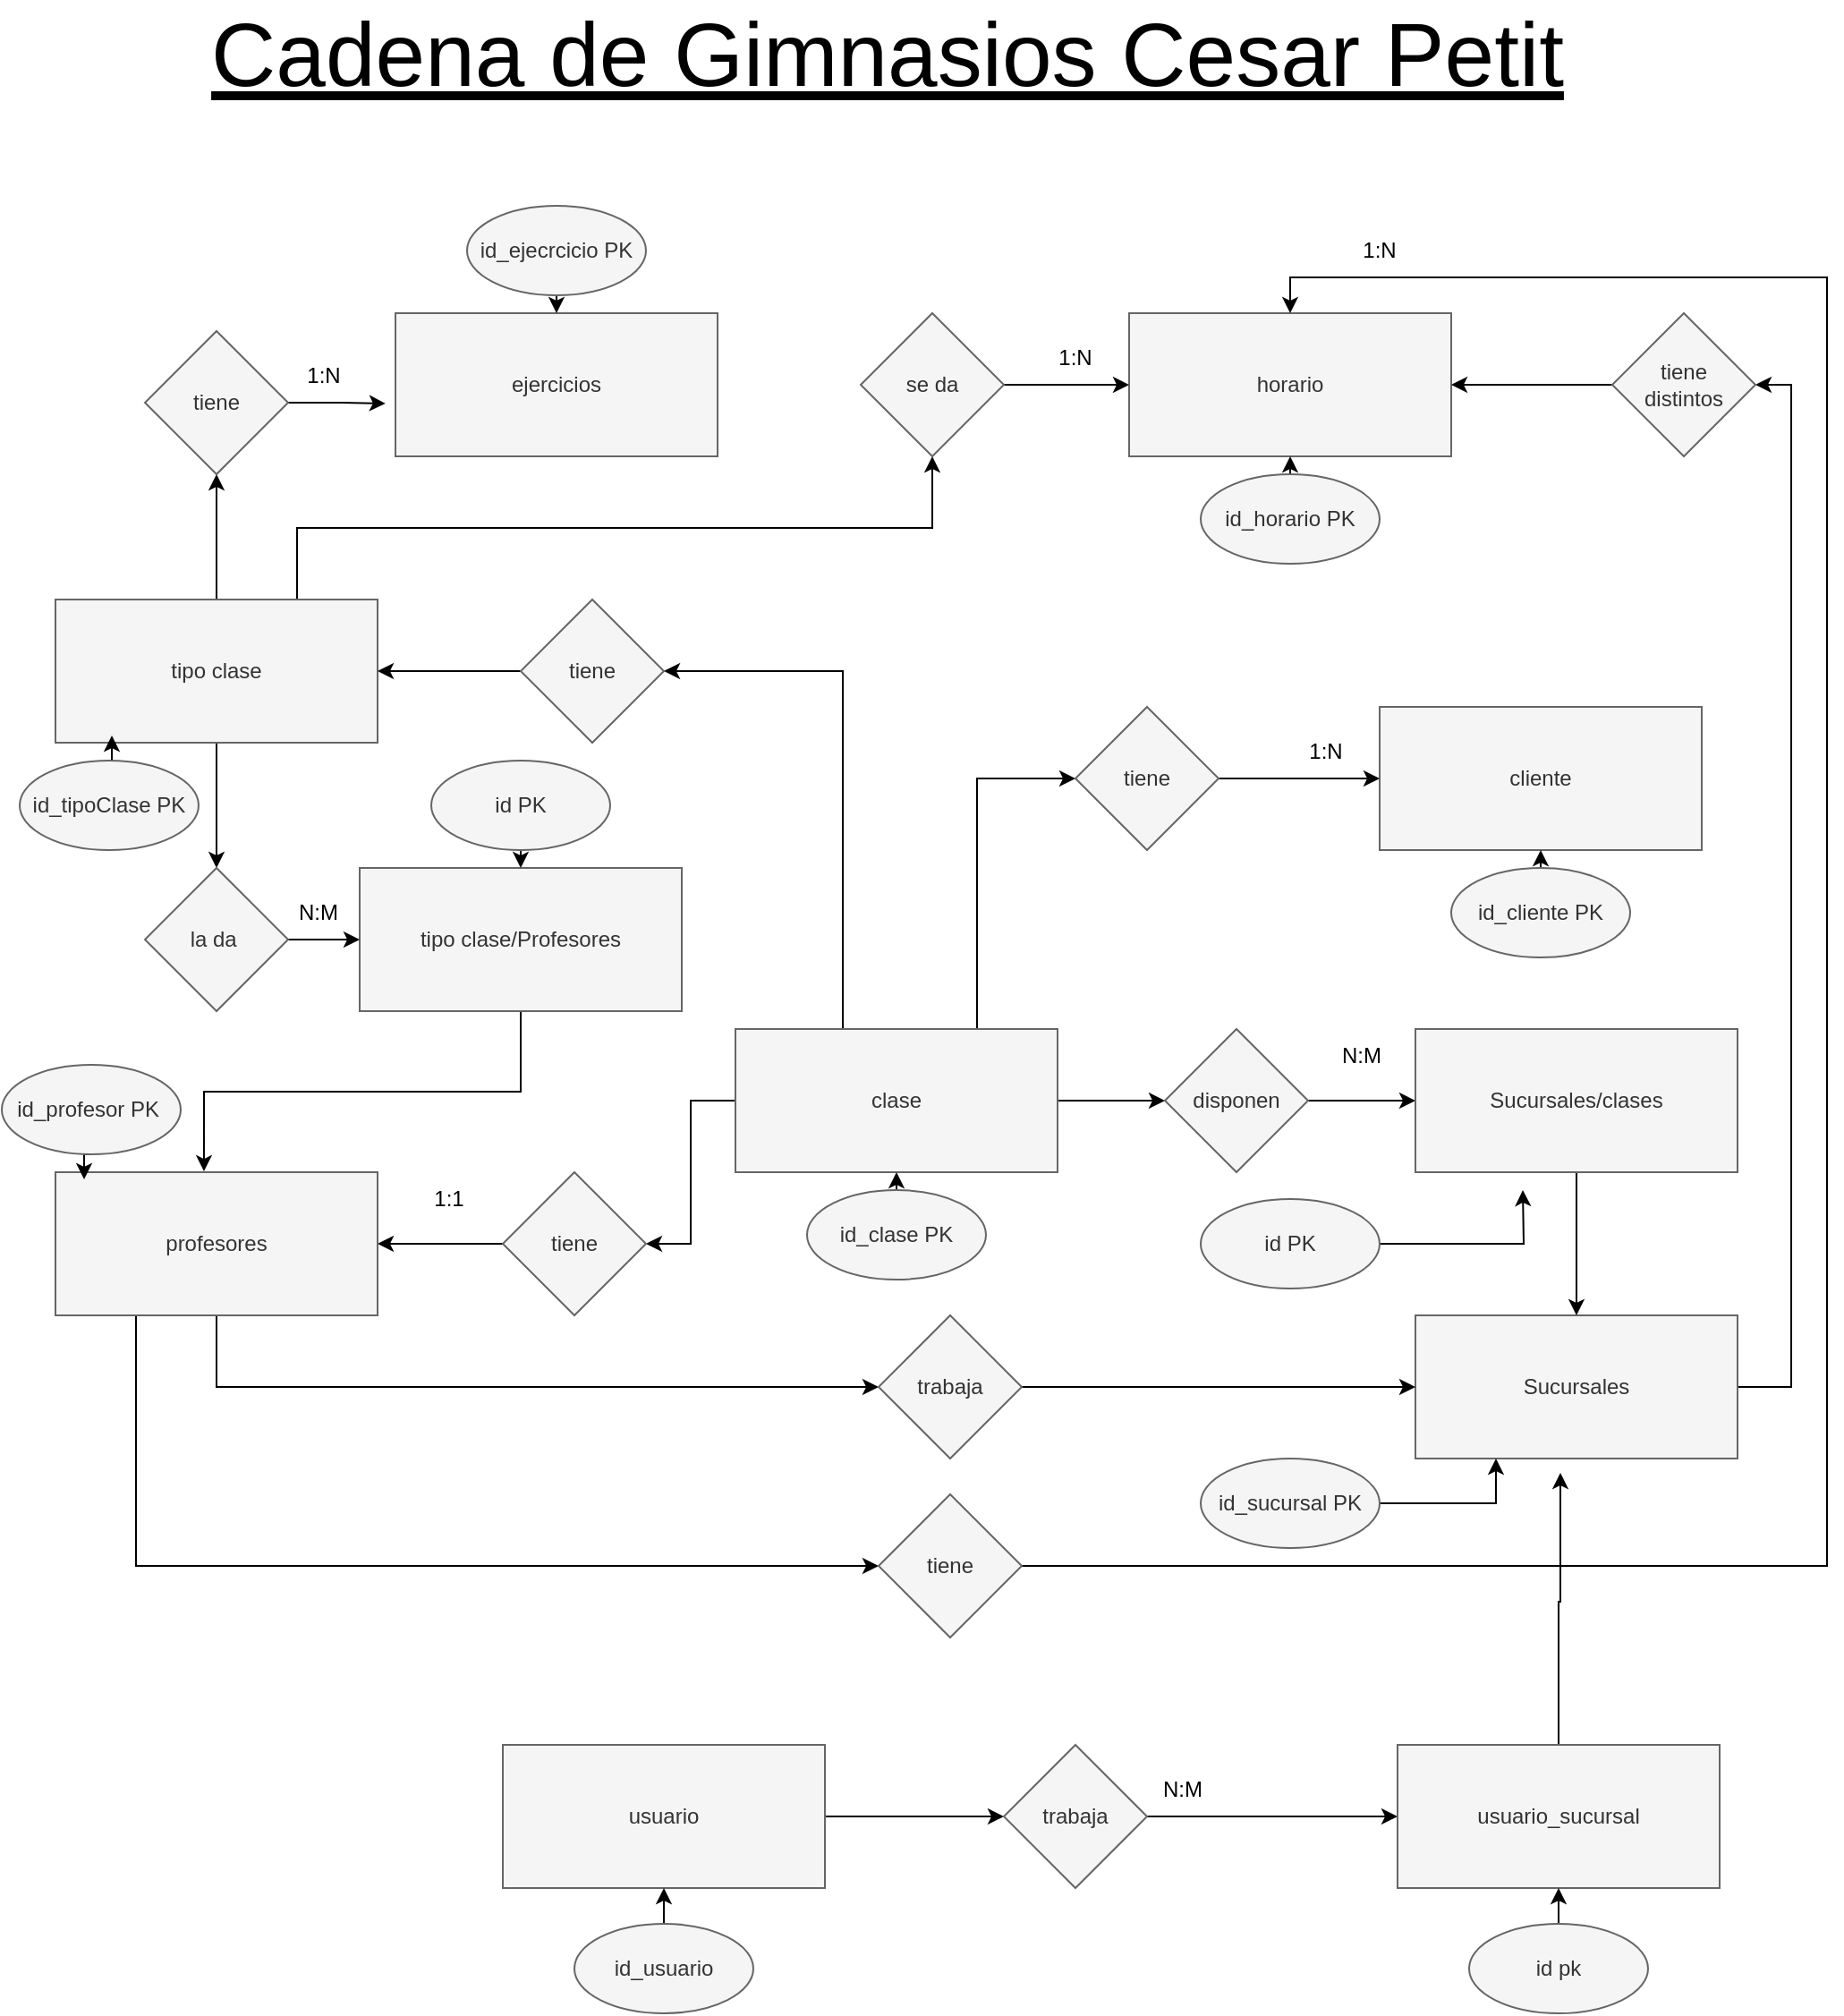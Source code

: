 <mxfile version="21.2.8" type="device">
  <diagram id="R2lEEEUBdFMjLlhIrx00" name="Page-1">
    <mxGraphModel dx="2418" dy="1073" grid="1" gridSize="10" guides="1" tooltips="1" connect="1" arrows="1" fold="1" page="1" pageScale="1" pageWidth="850" pageHeight="1100" math="0" shadow="0" extFonts="Permanent Marker^https://fonts.googleapis.com/css?family=Permanent+Marker">
      <root>
        <mxCell id="0" />
        <mxCell id="1" parent="0" />
        <mxCell id="tw4gPYHvXtGm7aBOc0MK-12" style="edgeStyle=orthogonalEdgeStyle;rounded=0;orthogonalLoop=1;jettySize=auto;html=1;exitX=0.5;exitY=0;exitDx=0;exitDy=0;entryX=1;entryY=0.5;entryDx=0;entryDy=0;" edge="1" parent="1" source="tw4gPYHvXtGm7aBOc0MK-2" target="tw4gPYHvXtGm7aBOc0MK-9">
          <mxGeometry relative="1" as="geometry">
            <Array as="points">
              <mxPoint x="-220" y="580" />
              <mxPoint x="-220" y="380" />
            </Array>
          </mxGeometry>
        </mxCell>
        <mxCell id="tw4gPYHvXtGm7aBOc0MK-13" style="edgeStyle=orthogonalEdgeStyle;rounded=0;orthogonalLoop=1;jettySize=auto;html=1;exitX=0.75;exitY=0;exitDx=0;exitDy=0;entryX=0;entryY=0.5;entryDx=0;entryDy=0;" edge="1" parent="1" source="tw4gPYHvXtGm7aBOc0MK-2" target="tw4gPYHvXtGm7aBOc0MK-4">
          <mxGeometry relative="1" as="geometry" />
        </mxCell>
        <mxCell id="tw4gPYHvXtGm7aBOc0MK-16" style="edgeStyle=orthogonalEdgeStyle;rounded=0;orthogonalLoop=1;jettySize=auto;html=1;entryX=1;entryY=0.5;entryDx=0;entryDy=0;" edge="1" parent="1" source="tw4gPYHvXtGm7aBOc0MK-2" target="tw4gPYHvXtGm7aBOc0MK-6">
          <mxGeometry relative="1" as="geometry" />
        </mxCell>
        <mxCell id="tw4gPYHvXtGm7aBOc0MK-18" style="edgeStyle=orthogonalEdgeStyle;rounded=0;orthogonalLoop=1;jettySize=auto;html=1;entryX=0;entryY=0.5;entryDx=0;entryDy=0;" edge="1" parent="1" source="tw4gPYHvXtGm7aBOc0MK-2" target="tw4gPYHvXtGm7aBOc0MK-11">
          <mxGeometry relative="1" as="geometry" />
        </mxCell>
        <mxCell id="tw4gPYHvXtGm7aBOc0MK-2" value="clase" style="rounded=0;whiteSpace=wrap;html=1;fillColor=#f5f5f5;strokeColor=#666666;fontColor=#333333;" vertex="1" parent="1">
          <mxGeometry x="-280" y="580" width="180" height="80" as="geometry" />
        </mxCell>
        <mxCell id="tw4gPYHvXtGm7aBOc0MK-3" value="cliente" style="rounded=0;whiteSpace=wrap;html=1;fillColor=#f5f5f5;strokeColor=#666666;fontColor=#333333;" vertex="1" parent="1">
          <mxGeometry x="80" y="400" width="180" height="80" as="geometry" />
        </mxCell>
        <mxCell id="tw4gPYHvXtGm7aBOc0MK-15" style="edgeStyle=orthogonalEdgeStyle;rounded=0;orthogonalLoop=1;jettySize=auto;html=1;entryX=0;entryY=0.5;entryDx=0;entryDy=0;" edge="1" parent="1" source="tw4gPYHvXtGm7aBOc0MK-4" target="tw4gPYHvXtGm7aBOc0MK-3">
          <mxGeometry relative="1" as="geometry" />
        </mxCell>
        <mxCell id="tw4gPYHvXtGm7aBOc0MK-4" value="tiene" style="rhombus;whiteSpace=wrap;html=1;fillColor=#f5f5f5;strokeColor=#666666;fontColor=#333333;" vertex="1" parent="1">
          <mxGeometry x="-90" y="400" width="80" height="80" as="geometry" />
        </mxCell>
        <mxCell id="tw4gPYHvXtGm7aBOc0MK-26" style="edgeStyle=orthogonalEdgeStyle;rounded=0;orthogonalLoop=1;jettySize=auto;html=1;entryX=0.5;entryY=0;entryDx=0;entryDy=0;" edge="1" parent="1" source="tw4gPYHvXtGm7aBOc0MK-5" target="tw4gPYHvXtGm7aBOc0MK-24">
          <mxGeometry relative="1" as="geometry" />
        </mxCell>
        <mxCell id="tw4gPYHvXtGm7aBOc0MK-31" style="edgeStyle=orthogonalEdgeStyle;rounded=0;orthogonalLoop=1;jettySize=auto;html=1;entryX=0.5;entryY=1;entryDx=0;entryDy=0;" edge="1" parent="1" source="tw4gPYHvXtGm7aBOc0MK-5" target="tw4gPYHvXtGm7aBOc0MK-29">
          <mxGeometry relative="1" as="geometry" />
        </mxCell>
        <mxCell id="tw4gPYHvXtGm7aBOc0MK-37" style="edgeStyle=orthogonalEdgeStyle;rounded=0;orthogonalLoop=1;jettySize=auto;html=1;exitX=0.75;exitY=0;exitDx=0;exitDy=0;entryX=0.5;entryY=1;entryDx=0;entryDy=0;" edge="1" parent="1" source="tw4gPYHvXtGm7aBOc0MK-5" target="tw4gPYHvXtGm7aBOc0MK-34">
          <mxGeometry relative="1" as="geometry">
            <mxPoint x="-150" y="270" as="targetPoint" />
          </mxGeometry>
        </mxCell>
        <mxCell id="tw4gPYHvXtGm7aBOc0MK-5" value="tipo clase" style="rounded=0;whiteSpace=wrap;html=1;fillColor=#f5f5f5;strokeColor=#666666;fontColor=#333333;" vertex="1" parent="1">
          <mxGeometry x="-660" y="340" width="180" height="80" as="geometry" />
        </mxCell>
        <mxCell id="tw4gPYHvXtGm7aBOc0MK-17" style="edgeStyle=orthogonalEdgeStyle;rounded=0;orthogonalLoop=1;jettySize=auto;html=1;entryX=1;entryY=0.5;entryDx=0;entryDy=0;" edge="1" parent="1" source="tw4gPYHvXtGm7aBOc0MK-6" target="tw4gPYHvXtGm7aBOc0MK-8">
          <mxGeometry relative="1" as="geometry" />
        </mxCell>
        <mxCell id="tw4gPYHvXtGm7aBOc0MK-6" value="tiene" style="rhombus;whiteSpace=wrap;html=1;fillColor=#f5f5f5;strokeColor=#666666;fontColor=#333333;" vertex="1" parent="1">
          <mxGeometry x="-410" y="660" width="80" height="80" as="geometry" />
        </mxCell>
        <mxCell id="tw4gPYHvXtGm7aBOc0MK-43" style="edgeStyle=orthogonalEdgeStyle;rounded=0;orthogonalLoop=1;jettySize=auto;html=1;entryX=0;entryY=0.5;entryDx=0;entryDy=0;" edge="1" parent="1" source="tw4gPYHvXtGm7aBOc0MK-8" target="tw4gPYHvXtGm7aBOc0MK-41">
          <mxGeometry relative="1" as="geometry">
            <Array as="points">
              <mxPoint x="-570" y="780" />
            </Array>
          </mxGeometry>
        </mxCell>
        <mxCell id="tw4gPYHvXtGm7aBOc0MK-48" style="edgeStyle=orthogonalEdgeStyle;rounded=0;orthogonalLoop=1;jettySize=auto;html=1;exitX=0.25;exitY=1;exitDx=0;exitDy=0;entryX=0;entryY=0.5;entryDx=0;entryDy=0;" edge="1" parent="1" source="tw4gPYHvXtGm7aBOc0MK-8" target="tw4gPYHvXtGm7aBOc0MK-47">
          <mxGeometry relative="1" as="geometry" />
        </mxCell>
        <mxCell id="tw4gPYHvXtGm7aBOc0MK-8" value="profesores" style="rounded=0;whiteSpace=wrap;html=1;fillColor=#f5f5f5;strokeColor=#666666;fontColor=#333333;" vertex="1" parent="1">
          <mxGeometry x="-660" y="660" width="180" height="80" as="geometry" />
        </mxCell>
        <mxCell id="tw4gPYHvXtGm7aBOc0MK-14" style="edgeStyle=orthogonalEdgeStyle;rounded=0;orthogonalLoop=1;jettySize=auto;html=1;entryX=1;entryY=0.5;entryDx=0;entryDy=0;" edge="1" parent="1" source="tw4gPYHvXtGm7aBOc0MK-9" target="tw4gPYHvXtGm7aBOc0MK-5">
          <mxGeometry relative="1" as="geometry" />
        </mxCell>
        <mxCell id="tw4gPYHvXtGm7aBOc0MK-9" value="tiene" style="rhombus;whiteSpace=wrap;html=1;fillColor=#f5f5f5;strokeColor=#666666;fontColor=#333333;" vertex="1" parent="1">
          <mxGeometry x="-400" y="340" width="80" height="80" as="geometry" />
        </mxCell>
        <mxCell id="tw4gPYHvXtGm7aBOc0MK-39" style="edgeStyle=orthogonalEdgeStyle;rounded=0;orthogonalLoop=1;jettySize=auto;html=1;entryX=1;entryY=0.5;entryDx=0;entryDy=0;" edge="1" parent="1" source="tw4gPYHvXtGm7aBOc0MK-10" target="tw4gPYHvXtGm7aBOc0MK-38">
          <mxGeometry relative="1" as="geometry">
            <mxPoint x="310" y="220" as="targetPoint" />
            <Array as="points">
              <mxPoint x="310" y="780" />
              <mxPoint x="310" y="220" />
            </Array>
          </mxGeometry>
        </mxCell>
        <mxCell id="tw4gPYHvXtGm7aBOc0MK-10" value="Sucursales" style="rounded=0;whiteSpace=wrap;html=1;fillColor=#f5f5f5;strokeColor=#666666;fontColor=#333333;" vertex="1" parent="1">
          <mxGeometry x="100" y="740" width="180" height="80" as="geometry" />
        </mxCell>
        <mxCell id="tw4gPYHvXtGm7aBOc0MK-21" style="edgeStyle=orthogonalEdgeStyle;rounded=0;orthogonalLoop=1;jettySize=auto;html=1;entryX=0;entryY=0.5;entryDx=0;entryDy=0;" edge="1" parent="1" source="tw4gPYHvXtGm7aBOc0MK-11" target="tw4gPYHvXtGm7aBOc0MK-20">
          <mxGeometry relative="1" as="geometry" />
        </mxCell>
        <mxCell id="tw4gPYHvXtGm7aBOc0MK-11" value="disponen" style="rhombus;whiteSpace=wrap;html=1;fillColor=#f5f5f5;strokeColor=#666666;fontColor=#333333;" vertex="1" parent="1">
          <mxGeometry x="-40" y="580" width="80" height="80" as="geometry" />
        </mxCell>
        <mxCell id="tw4gPYHvXtGm7aBOc0MK-22" style="edgeStyle=orthogonalEdgeStyle;rounded=0;orthogonalLoop=1;jettySize=auto;html=1;entryX=0.5;entryY=0;entryDx=0;entryDy=0;" edge="1" parent="1" source="tw4gPYHvXtGm7aBOc0MK-20" target="tw4gPYHvXtGm7aBOc0MK-10">
          <mxGeometry relative="1" as="geometry" />
        </mxCell>
        <mxCell id="tw4gPYHvXtGm7aBOc0MK-20" value="Sucursales/clases" style="rounded=0;whiteSpace=wrap;html=1;fillColor=#f5f5f5;fontColor=#333333;strokeColor=#666666;" vertex="1" parent="1">
          <mxGeometry x="100" y="580" width="180" height="80" as="geometry" />
        </mxCell>
        <mxCell id="tw4gPYHvXtGm7aBOc0MK-25" style="edgeStyle=orthogonalEdgeStyle;rounded=0;orthogonalLoop=1;jettySize=auto;html=1;entryX=0.461;entryY=-0.006;entryDx=0;entryDy=0;entryPerimeter=0;" edge="1" parent="1" source="tw4gPYHvXtGm7aBOc0MK-23" target="tw4gPYHvXtGm7aBOc0MK-8">
          <mxGeometry relative="1" as="geometry" />
        </mxCell>
        <mxCell id="tw4gPYHvXtGm7aBOc0MK-23" value="tipo clase/Profesores" style="rounded=0;whiteSpace=wrap;html=1;fillColor=#f5f5f5;strokeColor=#666666;fontColor=#333333;" vertex="1" parent="1">
          <mxGeometry x="-490" y="490" width="180" height="80" as="geometry" />
        </mxCell>
        <mxCell id="tw4gPYHvXtGm7aBOc0MK-27" style="edgeStyle=orthogonalEdgeStyle;rounded=0;orthogonalLoop=1;jettySize=auto;html=1;entryX=0;entryY=0.5;entryDx=0;entryDy=0;" edge="1" parent="1" source="tw4gPYHvXtGm7aBOc0MK-24" target="tw4gPYHvXtGm7aBOc0MK-23">
          <mxGeometry relative="1" as="geometry" />
        </mxCell>
        <mxCell id="tw4gPYHvXtGm7aBOc0MK-24" value="la da&amp;nbsp;" style="rhombus;whiteSpace=wrap;html=1;fillColor=#f5f5f5;strokeColor=#666666;fontColor=#333333;" vertex="1" parent="1">
          <mxGeometry x="-610" y="490" width="80" height="80" as="geometry" />
        </mxCell>
        <mxCell id="tw4gPYHvXtGm7aBOc0MK-28" value="ejercicios" style="rounded=0;whiteSpace=wrap;html=1;fillColor=#f5f5f5;strokeColor=#666666;fontColor=#333333;" vertex="1" parent="1">
          <mxGeometry x="-470" y="180" width="180" height="80" as="geometry" />
        </mxCell>
        <mxCell id="tw4gPYHvXtGm7aBOc0MK-32" style="edgeStyle=orthogonalEdgeStyle;rounded=0;orthogonalLoop=1;jettySize=auto;html=1;entryX=-0.031;entryY=0.631;entryDx=0;entryDy=0;entryPerimeter=0;" edge="1" parent="1" source="tw4gPYHvXtGm7aBOc0MK-29" target="tw4gPYHvXtGm7aBOc0MK-28">
          <mxGeometry relative="1" as="geometry" />
        </mxCell>
        <mxCell id="tw4gPYHvXtGm7aBOc0MK-29" value="tiene" style="rhombus;whiteSpace=wrap;html=1;fillColor=#f5f5f5;strokeColor=#666666;fontColor=#333333;" vertex="1" parent="1">
          <mxGeometry x="-610" y="190" width="80" height="80" as="geometry" />
        </mxCell>
        <mxCell id="tw4gPYHvXtGm7aBOc0MK-33" value="horario" style="rounded=0;whiteSpace=wrap;html=1;fillColor=#f5f5f5;strokeColor=#666666;fontColor=#333333;" vertex="1" parent="1">
          <mxGeometry x="-60" y="180" width="180" height="80" as="geometry" />
        </mxCell>
        <mxCell id="tw4gPYHvXtGm7aBOc0MK-36" style="edgeStyle=orthogonalEdgeStyle;rounded=0;orthogonalLoop=1;jettySize=auto;html=1;entryX=0;entryY=0.5;entryDx=0;entryDy=0;" edge="1" parent="1" source="tw4gPYHvXtGm7aBOc0MK-34" target="tw4gPYHvXtGm7aBOc0MK-33">
          <mxGeometry relative="1" as="geometry" />
        </mxCell>
        <mxCell id="tw4gPYHvXtGm7aBOc0MK-34" value="se da" style="rhombus;whiteSpace=wrap;html=1;fillColor=#f5f5f5;strokeColor=#666666;fontColor=#333333;" vertex="1" parent="1">
          <mxGeometry x="-210" y="180" width="80" height="80" as="geometry" />
        </mxCell>
        <mxCell id="tw4gPYHvXtGm7aBOc0MK-40" style="edgeStyle=orthogonalEdgeStyle;rounded=0;orthogonalLoop=1;jettySize=auto;html=1;entryX=1;entryY=0.5;entryDx=0;entryDy=0;" edge="1" parent="1" source="tw4gPYHvXtGm7aBOc0MK-38" target="tw4gPYHvXtGm7aBOc0MK-33">
          <mxGeometry relative="1" as="geometry" />
        </mxCell>
        <mxCell id="tw4gPYHvXtGm7aBOc0MK-38" value="tiene &lt;br&gt;distintos" style="rhombus;whiteSpace=wrap;html=1;fillColor=#f5f5f5;strokeColor=#666666;fontColor=#333333;" vertex="1" parent="1">
          <mxGeometry x="210" y="180" width="80" height="80" as="geometry" />
        </mxCell>
        <mxCell id="tw4gPYHvXtGm7aBOc0MK-46" style="edgeStyle=orthogonalEdgeStyle;rounded=0;orthogonalLoop=1;jettySize=auto;html=1;entryX=0;entryY=0.5;entryDx=0;entryDy=0;" edge="1" parent="1" source="tw4gPYHvXtGm7aBOc0MK-41" target="tw4gPYHvXtGm7aBOc0MK-10">
          <mxGeometry relative="1" as="geometry" />
        </mxCell>
        <mxCell id="tw4gPYHvXtGm7aBOc0MK-41" value="trabaja" style="rhombus;whiteSpace=wrap;html=1;fillColor=#f5f5f5;strokeColor=#666666;fontColor=#333333;" vertex="1" parent="1">
          <mxGeometry x="-200" y="740" width="80" height="80" as="geometry" />
        </mxCell>
        <mxCell id="tw4gPYHvXtGm7aBOc0MK-49" style="edgeStyle=orthogonalEdgeStyle;rounded=0;orthogonalLoop=1;jettySize=auto;html=1;entryX=0.5;entryY=0;entryDx=0;entryDy=0;" edge="1" parent="1" source="tw4gPYHvXtGm7aBOc0MK-47" target="tw4gPYHvXtGm7aBOc0MK-33">
          <mxGeometry relative="1" as="geometry">
            <Array as="points">
              <mxPoint x="330" y="880" />
              <mxPoint x="330" y="160" />
              <mxPoint x="30" y="160" />
            </Array>
          </mxGeometry>
        </mxCell>
        <mxCell id="tw4gPYHvXtGm7aBOc0MK-47" value="tiene" style="rhombus;whiteSpace=wrap;html=1;fillColor=#f5f5f5;strokeColor=#666666;fontColor=#333333;" vertex="1" parent="1">
          <mxGeometry x="-200" y="840" width="80" height="80" as="geometry" />
        </mxCell>
        <mxCell id="tw4gPYHvXtGm7aBOc0MK-53" style="edgeStyle=orthogonalEdgeStyle;rounded=0;orthogonalLoop=1;jettySize=auto;html=1;entryX=0;entryY=0.5;entryDx=0;entryDy=0;" edge="1" parent="1" source="tw4gPYHvXtGm7aBOc0MK-50" target="tw4gPYHvXtGm7aBOc0MK-51">
          <mxGeometry relative="1" as="geometry" />
        </mxCell>
        <mxCell id="tw4gPYHvXtGm7aBOc0MK-50" value="usuario" style="rounded=0;whiteSpace=wrap;html=1;fillColor=#f5f5f5;strokeColor=#666666;fontColor=#333333;" vertex="1" parent="1">
          <mxGeometry x="-410" y="980" width="180" height="80" as="geometry" />
        </mxCell>
        <mxCell id="tw4gPYHvXtGm7aBOc0MK-54" style="edgeStyle=orthogonalEdgeStyle;rounded=0;orthogonalLoop=1;jettySize=auto;html=1;entryX=0;entryY=0.5;entryDx=0;entryDy=0;" edge="1" parent="1" source="tw4gPYHvXtGm7aBOc0MK-51" target="tw4gPYHvXtGm7aBOc0MK-52">
          <mxGeometry relative="1" as="geometry" />
        </mxCell>
        <mxCell id="tw4gPYHvXtGm7aBOc0MK-51" value="trabaja" style="rhombus;whiteSpace=wrap;html=1;fillColor=#f5f5f5;strokeColor=#666666;fontColor=#333333;" vertex="1" parent="1">
          <mxGeometry x="-130" y="980" width="80" height="80" as="geometry" />
        </mxCell>
        <mxCell id="tw4gPYHvXtGm7aBOc0MK-55" style="edgeStyle=orthogonalEdgeStyle;rounded=0;orthogonalLoop=1;jettySize=auto;html=1;entryX=0.45;entryY=1.1;entryDx=0;entryDy=0;entryPerimeter=0;" edge="1" parent="1" source="tw4gPYHvXtGm7aBOc0MK-52" target="tw4gPYHvXtGm7aBOc0MK-10">
          <mxGeometry relative="1" as="geometry">
            <mxPoint x="180" y="840" as="targetPoint" />
          </mxGeometry>
        </mxCell>
        <mxCell id="tw4gPYHvXtGm7aBOc0MK-52" value="usuario_sucursal" style="rounded=0;whiteSpace=wrap;html=1;fillColor=#f5f5f5;strokeColor=#666666;fontColor=#333333;" vertex="1" parent="1">
          <mxGeometry x="90" y="980" width="180" height="80" as="geometry" />
        </mxCell>
        <mxCell id="tw4gPYHvXtGm7aBOc0MK-56" value="1:N" style="text;strokeColor=none;align=center;fillColor=none;html=1;verticalAlign=middle;whiteSpace=wrap;rounded=0;" vertex="1" parent="1">
          <mxGeometry x="20" y="410" width="60" height="30" as="geometry" />
        </mxCell>
        <mxCell id="tw4gPYHvXtGm7aBOc0MK-58" style="edgeStyle=orthogonalEdgeStyle;rounded=0;orthogonalLoop=1;jettySize=auto;html=1;exitX=0.5;exitY=0;exitDx=0;exitDy=0;entryX=0.5;entryY=1;entryDx=0;entryDy=0;" edge="1" parent="1" source="tw4gPYHvXtGm7aBOc0MK-57" target="tw4gPYHvXtGm7aBOc0MK-2">
          <mxGeometry relative="1" as="geometry" />
        </mxCell>
        <mxCell id="tw4gPYHvXtGm7aBOc0MK-57" value="id_clase PK" style="ellipse;whiteSpace=wrap;html=1;fillColor=#f5f5f5;strokeColor=#666666;fontColor=#333333;" vertex="1" parent="1">
          <mxGeometry x="-240" y="670" width="100" height="50" as="geometry" />
        </mxCell>
        <mxCell id="tw4gPYHvXtGm7aBOc0MK-60" style="edgeStyle=orthogonalEdgeStyle;rounded=0;orthogonalLoop=1;jettySize=auto;html=1;exitX=0.5;exitY=0;exitDx=0;exitDy=0;entryX=0.5;entryY=1;entryDx=0;entryDy=0;" edge="1" parent="1" source="tw4gPYHvXtGm7aBOc0MK-59" target="tw4gPYHvXtGm7aBOc0MK-3">
          <mxGeometry relative="1" as="geometry" />
        </mxCell>
        <mxCell id="tw4gPYHvXtGm7aBOc0MK-59" value="id_cliente PK" style="ellipse;whiteSpace=wrap;html=1;fillColor=#f5f5f5;strokeColor=#666666;fontColor=#333333;" vertex="1" parent="1">
          <mxGeometry x="120" y="490" width="100" height="50" as="geometry" />
        </mxCell>
        <mxCell id="tw4gPYHvXtGm7aBOc0MK-62" style="edgeStyle=orthogonalEdgeStyle;rounded=0;orthogonalLoop=1;jettySize=auto;html=1;exitX=0.5;exitY=0;exitDx=0;exitDy=0;entryX=0.5;entryY=1;entryDx=0;entryDy=0;" edge="1" parent="1" source="tw4gPYHvXtGm7aBOc0MK-61" target="tw4gPYHvXtGm7aBOc0MK-33">
          <mxGeometry relative="1" as="geometry" />
        </mxCell>
        <mxCell id="tw4gPYHvXtGm7aBOc0MK-61" value="id_horario PK" style="ellipse;whiteSpace=wrap;html=1;fillColor=#f5f5f5;strokeColor=#666666;fontColor=#333333;" vertex="1" parent="1">
          <mxGeometry x="-20" y="270" width="100" height="50" as="geometry" />
        </mxCell>
        <mxCell id="tw4gPYHvXtGm7aBOc0MK-64" style="edgeStyle=orthogonalEdgeStyle;rounded=0;orthogonalLoop=1;jettySize=auto;html=1;exitX=0.5;exitY=1;exitDx=0;exitDy=0;entryX=0.5;entryY=0;entryDx=0;entryDy=0;" edge="1" parent="1" source="tw4gPYHvXtGm7aBOc0MK-63" target="tw4gPYHvXtGm7aBOc0MK-28">
          <mxGeometry relative="1" as="geometry" />
        </mxCell>
        <mxCell id="tw4gPYHvXtGm7aBOc0MK-63" value="id_ejecrcicio PK" style="ellipse;whiteSpace=wrap;html=1;fillColor=#f5f5f5;strokeColor=#666666;fontColor=#333333;" vertex="1" parent="1">
          <mxGeometry x="-430" y="120" width="100" height="50" as="geometry" />
        </mxCell>
        <mxCell id="tw4gPYHvXtGm7aBOc0MK-66" style="edgeStyle=orthogonalEdgeStyle;rounded=0;orthogonalLoop=1;jettySize=auto;html=1;exitX=0.5;exitY=0;exitDx=0;exitDy=0;entryX=0.175;entryY=0.95;entryDx=0;entryDy=0;entryPerimeter=0;" edge="1" parent="1" source="tw4gPYHvXtGm7aBOc0MK-65" target="tw4gPYHvXtGm7aBOc0MK-5">
          <mxGeometry relative="1" as="geometry" />
        </mxCell>
        <mxCell id="tw4gPYHvXtGm7aBOc0MK-65" value="id_tipoClase PK" style="ellipse;whiteSpace=wrap;html=1;fillColor=#f5f5f5;strokeColor=#666666;fontColor=#333333;" vertex="1" parent="1">
          <mxGeometry x="-680" y="430" width="100" height="50" as="geometry" />
        </mxCell>
        <mxCell id="tw4gPYHvXtGm7aBOc0MK-68" style="edgeStyle=orthogonalEdgeStyle;rounded=0;orthogonalLoop=1;jettySize=auto;html=1;exitX=0.5;exitY=1;exitDx=0;exitDy=0;entryX=0.5;entryY=0;entryDx=0;entryDy=0;" edge="1" parent="1" source="tw4gPYHvXtGm7aBOc0MK-67" target="tw4gPYHvXtGm7aBOc0MK-23">
          <mxGeometry relative="1" as="geometry" />
        </mxCell>
        <mxCell id="tw4gPYHvXtGm7aBOc0MK-67" value="id PK" style="ellipse;whiteSpace=wrap;html=1;fillColor=#f5f5f5;strokeColor=#666666;fontColor=#333333;" vertex="1" parent="1">
          <mxGeometry x="-450" y="430" width="100" height="50" as="geometry" />
        </mxCell>
        <mxCell id="tw4gPYHvXtGm7aBOc0MK-71" style="edgeStyle=orthogonalEdgeStyle;rounded=0;orthogonalLoop=1;jettySize=auto;html=1;exitX=0.5;exitY=1;exitDx=0;exitDy=0;entryX=0.089;entryY=0.05;entryDx=0;entryDy=0;entryPerimeter=0;" edge="1" parent="1" source="tw4gPYHvXtGm7aBOc0MK-69" target="tw4gPYHvXtGm7aBOc0MK-8">
          <mxGeometry relative="1" as="geometry" />
        </mxCell>
        <mxCell id="tw4gPYHvXtGm7aBOc0MK-69" value="id_profesor PK&amp;nbsp;" style="ellipse;whiteSpace=wrap;html=1;fillColor=#f5f5f5;strokeColor=#666666;fontColor=#333333;" vertex="1" parent="1">
          <mxGeometry x="-690" y="600" width="100" height="50" as="geometry" />
        </mxCell>
        <mxCell id="tw4gPYHvXtGm7aBOc0MK-75" style="edgeStyle=orthogonalEdgeStyle;rounded=0;orthogonalLoop=1;jettySize=auto;html=1;exitX=1;exitY=0.5;exitDx=0;exitDy=0;entryX=0.25;entryY=1;entryDx=0;entryDy=0;" edge="1" parent="1" source="tw4gPYHvXtGm7aBOc0MK-74" target="tw4gPYHvXtGm7aBOc0MK-10">
          <mxGeometry relative="1" as="geometry" />
        </mxCell>
        <mxCell id="tw4gPYHvXtGm7aBOc0MK-74" value="id_sucursal PK" style="ellipse;whiteSpace=wrap;html=1;fillColor=#f5f5f5;strokeColor=#666666;fontColor=#333333;" vertex="1" parent="1">
          <mxGeometry x="-20" y="820" width="100" height="50" as="geometry" />
        </mxCell>
        <mxCell id="tw4gPYHvXtGm7aBOc0MK-77" style="edgeStyle=orthogonalEdgeStyle;rounded=0;orthogonalLoop=1;jettySize=auto;html=1;" edge="1" parent="1" source="tw4gPYHvXtGm7aBOc0MK-76">
          <mxGeometry relative="1" as="geometry">
            <mxPoint x="160" y="670" as="targetPoint" />
          </mxGeometry>
        </mxCell>
        <mxCell id="tw4gPYHvXtGm7aBOc0MK-76" value="id PK" style="ellipse;whiteSpace=wrap;html=1;fillColor=#f5f5f5;strokeColor=#666666;fontColor=#333333;" vertex="1" parent="1">
          <mxGeometry x="-20" y="675" width="100" height="50" as="geometry" />
        </mxCell>
        <mxCell id="tw4gPYHvXtGm7aBOc0MK-82" style="edgeStyle=orthogonalEdgeStyle;rounded=0;orthogonalLoop=1;jettySize=auto;html=1;exitX=0.5;exitY=0;exitDx=0;exitDy=0;entryX=0.5;entryY=1;entryDx=0;entryDy=0;" edge="1" parent="1" source="tw4gPYHvXtGm7aBOc0MK-80" target="tw4gPYHvXtGm7aBOc0MK-50">
          <mxGeometry relative="1" as="geometry" />
        </mxCell>
        <mxCell id="tw4gPYHvXtGm7aBOc0MK-80" value="id_usuario" style="ellipse;whiteSpace=wrap;html=1;fillColor=#f5f5f5;strokeColor=#666666;fontColor=#333333;" vertex="1" parent="1">
          <mxGeometry x="-370" y="1080" width="100" height="50" as="geometry" />
        </mxCell>
        <mxCell id="tw4gPYHvXtGm7aBOc0MK-83" style="edgeStyle=orthogonalEdgeStyle;rounded=0;orthogonalLoop=1;jettySize=auto;html=1;exitX=0.5;exitY=0;exitDx=0;exitDy=0;entryX=0.5;entryY=1;entryDx=0;entryDy=0;" edge="1" parent="1" source="tw4gPYHvXtGm7aBOc0MK-81" target="tw4gPYHvXtGm7aBOc0MK-52">
          <mxGeometry relative="1" as="geometry" />
        </mxCell>
        <mxCell id="tw4gPYHvXtGm7aBOc0MK-81" value="id pk" style="ellipse;whiteSpace=wrap;html=1;fillColor=#f5f5f5;strokeColor=#666666;fontColor=#333333;" vertex="1" parent="1">
          <mxGeometry x="130" y="1080" width="100" height="50" as="geometry" />
        </mxCell>
        <mxCell id="tw4gPYHvXtGm7aBOc0MK-84" value="1:N" style="text;strokeColor=none;align=center;fillColor=none;html=1;verticalAlign=middle;whiteSpace=wrap;rounded=0;" vertex="1" parent="1">
          <mxGeometry x="-120" y="190" width="60" height="30" as="geometry" />
        </mxCell>
        <mxCell id="tw4gPYHvXtGm7aBOc0MK-86" value="1:N" style="text;strokeColor=none;align=center;fillColor=none;html=1;verticalAlign=middle;whiteSpace=wrap;rounded=0;" vertex="1" parent="1">
          <mxGeometry x="-540" y="200" width="60" height="30" as="geometry" />
        </mxCell>
        <mxCell id="tw4gPYHvXtGm7aBOc0MK-87" value="N:M" style="text;strokeColor=none;align=center;fillColor=none;html=1;verticalAlign=middle;whiteSpace=wrap;rounded=0;" vertex="1" parent="1">
          <mxGeometry x="-543" y="500" width="60" height="30" as="geometry" />
        </mxCell>
        <mxCell id="tw4gPYHvXtGm7aBOc0MK-88" value="1:1" style="text;strokeColor=none;align=center;fillColor=none;html=1;verticalAlign=middle;whiteSpace=wrap;rounded=0;" vertex="1" parent="1">
          <mxGeometry x="-470" y="660" width="60" height="30" as="geometry" />
        </mxCell>
        <mxCell id="tw4gPYHvXtGm7aBOc0MK-90" value="N:M" style="text;strokeColor=none;align=center;fillColor=none;html=1;verticalAlign=middle;whiteSpace=wrap;rounded=0;" vertex="1" parent="1">
          <mxGeometry x="-60" y="990" width="60" height="30" as="geometry" />
        </mxCell>
        <mxCell id="tw4gPYHvXtGm7aBOc0MK-92" value="N:M" style="text;strokeColor=none;align=center;fillColor=none;html=1;verticalAlign=middle;whiteSpace=wrap;rounded=0;" vertex="1" parent="1">
          <mxGeometry x="40" y="580" width="60" height="30" as="geometry" />
        </mxCell>
        <mxCell id="tw4gPYHvXtGm7aBOc0MK-93" value="1:N" style="text;strokeColor=none;align=center;fillColor=none;html=1;verticalAlign=middle;whiteSpace=wrap;rounded=0;" vertex="1" parent="1">
          <mxGeometry x="50" y="130" width="60" height="30" as="geometry" />
        </mxCell>
        <mxCell id="tw4gPYHvXtGm7aBOc0MK-94" value="Cadena de Gimnasios Cesar Petit" style="text;strokeColor=none;align=center;fillColor=none;html=1;verticalAlign=middle;whiteSpace=wrap;rounded=0;fontSize=50;fontStyle=4;labelBorderColor=none;" vertex="1" parent="1">
          <mxGeometry x="-680" y="20" width="970" height="30" as="geometry" />
        </mxCell>
      </root>
    </mxGraphModel>
  </diagram>
</mxfile>
